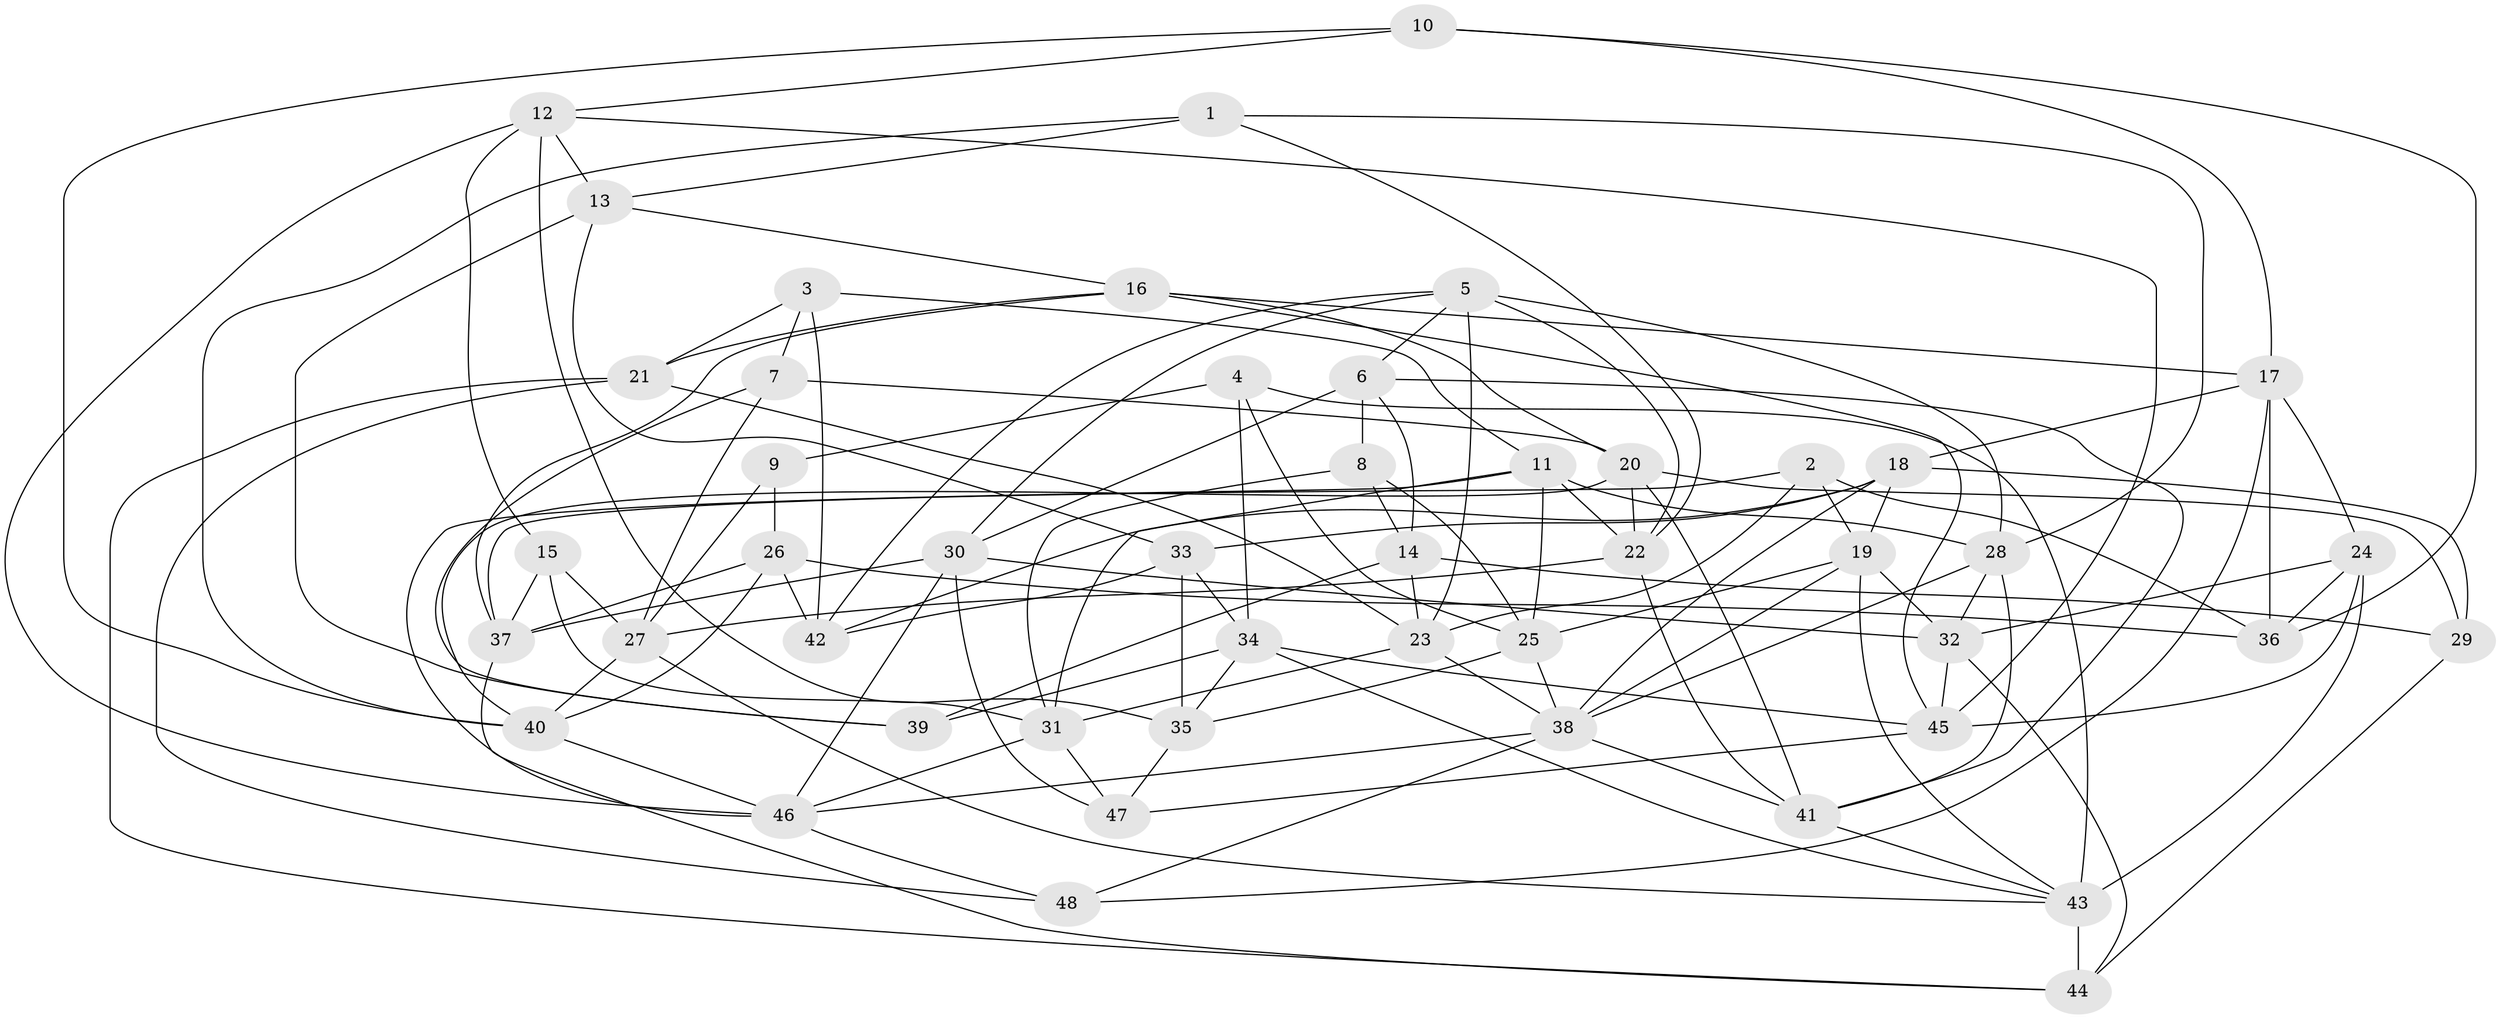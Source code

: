 // original degree distribution, {4: 1.0}
// Generated by graph-tools (version 1.1) at 2025/02/03/09/25 03:02:59]
// undirected, 48 vertices, 127 edges
graph export_dot {
graph [start="1"]
  node [color=gray90,style=filled];
  1;
  2;
  3;
  4;
  5;
  6;
  7;
  8;
  9;
  10;
  11;
  12;
  13;
  14;
  15;
  16;
  17;
  18;
  19;
  20;
  21;
  22;
  23;
  24;
  25;
  26;
  27;
  28;
  29;
  30;
  31;
  32;
  33;
  34;
  35;
  36;
  37;
  38;
  39;
  40;
  41;
  42;
  43;
  44;
  45;
  46;
  47;
  48;
  1 -- 13 [weight=1.0];
  1 -- 22 [weight=1.0];
  1 -- 28 [weight=1.0];
  1 -- 40 [weight=1.0];
  2 -- 19 [weight=1.0];
  2 -- 23 [weight=1.0];
  2 -- 36 [weight=1.0];
  2 -- 37 [weight=1.0];
  3 -- 7 [weight=1.0];
  3 -- 11 [weight=1.0];
  3 -- 21 [weight=2.0];
  3 -- 42 [weight=2.0];
  4 -- 9 [weight=2.0];
  4 -- 25 [weight=1.0];
  4 -- 34 [weight=1.0];
  4 -- 43 [weight=2.0];
  5 -- 6 [weight=1.0];
  5 -- 22 [weight=1.0];
  5 -- 23 [weight=1.0];
  5 -- 28 [weight=1.0];
  5 -- 30 [weight=1.0];
  5 -- 42 [weight=1.0];
  6 -- 8 [weight=2.0];
  6 -- 14 [weight=1.0];
  6 -- 30 [weight=1.0];
  6 -- 41 [weight=1.0];
  7 -- 20 [weight=1.0];
  7 -- 27 [weight=1.0];
  7 -- 39 [weight=1.0];
  8 -- 14 [weight=1.0];
  8 -- 25 [weight=1.0];
  8 -- 31 [weight=2.0];
  9 -- 26 [weight=1.0];
  9 -- 27 [weight=1.0];
  10 -- 12 [weight=1.0];
  10 -- 17 [weight=1.0];
  10 -- 36 [weight=1.0];
  10 -- 40 [weight=1.0];
  11 -- 22 [weight=1.0];
  11 -- 25 [weight=1.0];
  11 -- 28 [weight=1.0];
  11 -- 31 [weight=1.0];
  11 -- 46 [weight=1.0];
  12 -- 13 [weight=1.0];
  12 -- 15 [weight=1.0];
  12 -- 35 [weight=1.0];
  12 -- 45 [weight=1.0];
  12 -- 46 [weight=1.0];
  13 -- 16 [weight=1.0];
  13 -- 33 [weight=1.0];
  13 -- 39 [weight=2.0];
  14 -- 23 [weight=1.0];
  14 -- 29 [weight=1.0];
  14 -- 39 [weight=2.0];
  15 -- 27 [weight=1.0];
  15 -- 31 [weight=1.0];
  15 -- 37 [weight=1.0];
  16 -- 17 [weight=1.0];
  16 -- 20 [weight=1.0];
  16 -- 21 [weight=1.0];
  16 -- 37 [weight=1.0];
  16 -- 45 [weight=1.0];
  17 -- 18 [weight=1.0];
  17 -- 24 [weight=1.0];
  17 -- 36 [weight=1.0];
  17 -- 48 [weight=1.0];
  18 -- 19 [weight=1.0];
  18 -- 29 [weight=1.0];
  18 -- 33 [weight=1.0];
  18 -- 38 [weight=1.0];
  18 -- 42 [weight=1.0];
  19 -- 25 [weight=1.0];
  19 -- 32 [weight=1.0];
  19 -- 38 [weight=1.0];
  19 -- 43 [weight=1.0];
  20 -- 22 [weight=1.0];
  20 -- 29 [weight=1.0];
  20 -- 40 [weight=1.0];
  20 -- 41 [weight=1.0];
  21 -- 23 [weight=1.0];
  21 -- 44 [weight=1.0];
  21 -- 48 [weight=1.0];
  22 -- 27 [weight=1.0];
  22 -- 41 [weight=1.0];
  23 -- 31 [weight=1.0];
  23 -- 38 [weight=1.0];
  24 -- 32 [weight=1.0];
  24 -- 36 [weight=1.0];
  24 -- 43 [weight=2.0];
  24 -- 45 [weight=1.0];
  25 -- 35 [weight=1.0];
  25 -- 38 [weight=1.0];
  26 -- 36 [weight=2.0];
  26 -- 37 [weight=1.0];
  26 -- 40 [weight=1.0];
  26 -- 42 [weight=1.0];
  27 -- 40 [weight=1.0];
  27 -- 43 [weight=1.0];
  28 -- 32 [weight=1.0];
  28 -- 38 [weight=1.0];
  28 -- 41 [weight=1.0];
  29 -- 44 [weight=1.0];
  30 -- 32 [weight=1.0];
  30 -- 37 [weight=1.0];
  30 -- 46 [weight=1.0];
  30 -- 47 [weight=1.0];
  31 -- 46 [weight=2.0];
  31 -- 47 [weight=1.0];
  32 -- 44 [weight=1.0];
  32 -- 45 [weight=1.0];
  33 -- 34 [weight=1.0];
  33 -- 35 [weight=2.0];
  33 -- 42 [weight=1.0];
  34 -- 35 [weight=1.0];
  34 -- 39 [weight=1.0];
  34 -- 43 [weight=1.0];
  34 -- 45 [weight=1.0];
  35 -- 47 [weight=1.0];
  37 -- 44 [weight=1.0];
  38 -- 41 [weight=1.0];
  38 -- 46 [weight=1.0];
  38 -- 48 [weight=1.0];
  40 -- 46 [weight=1.0];
  41 -- 43 [weight=1.0];
  43 -- 44 [weight=2.0];
  45 -- 47 [weight=1.0];
  46 -- 48 [weight=1.0];
}
